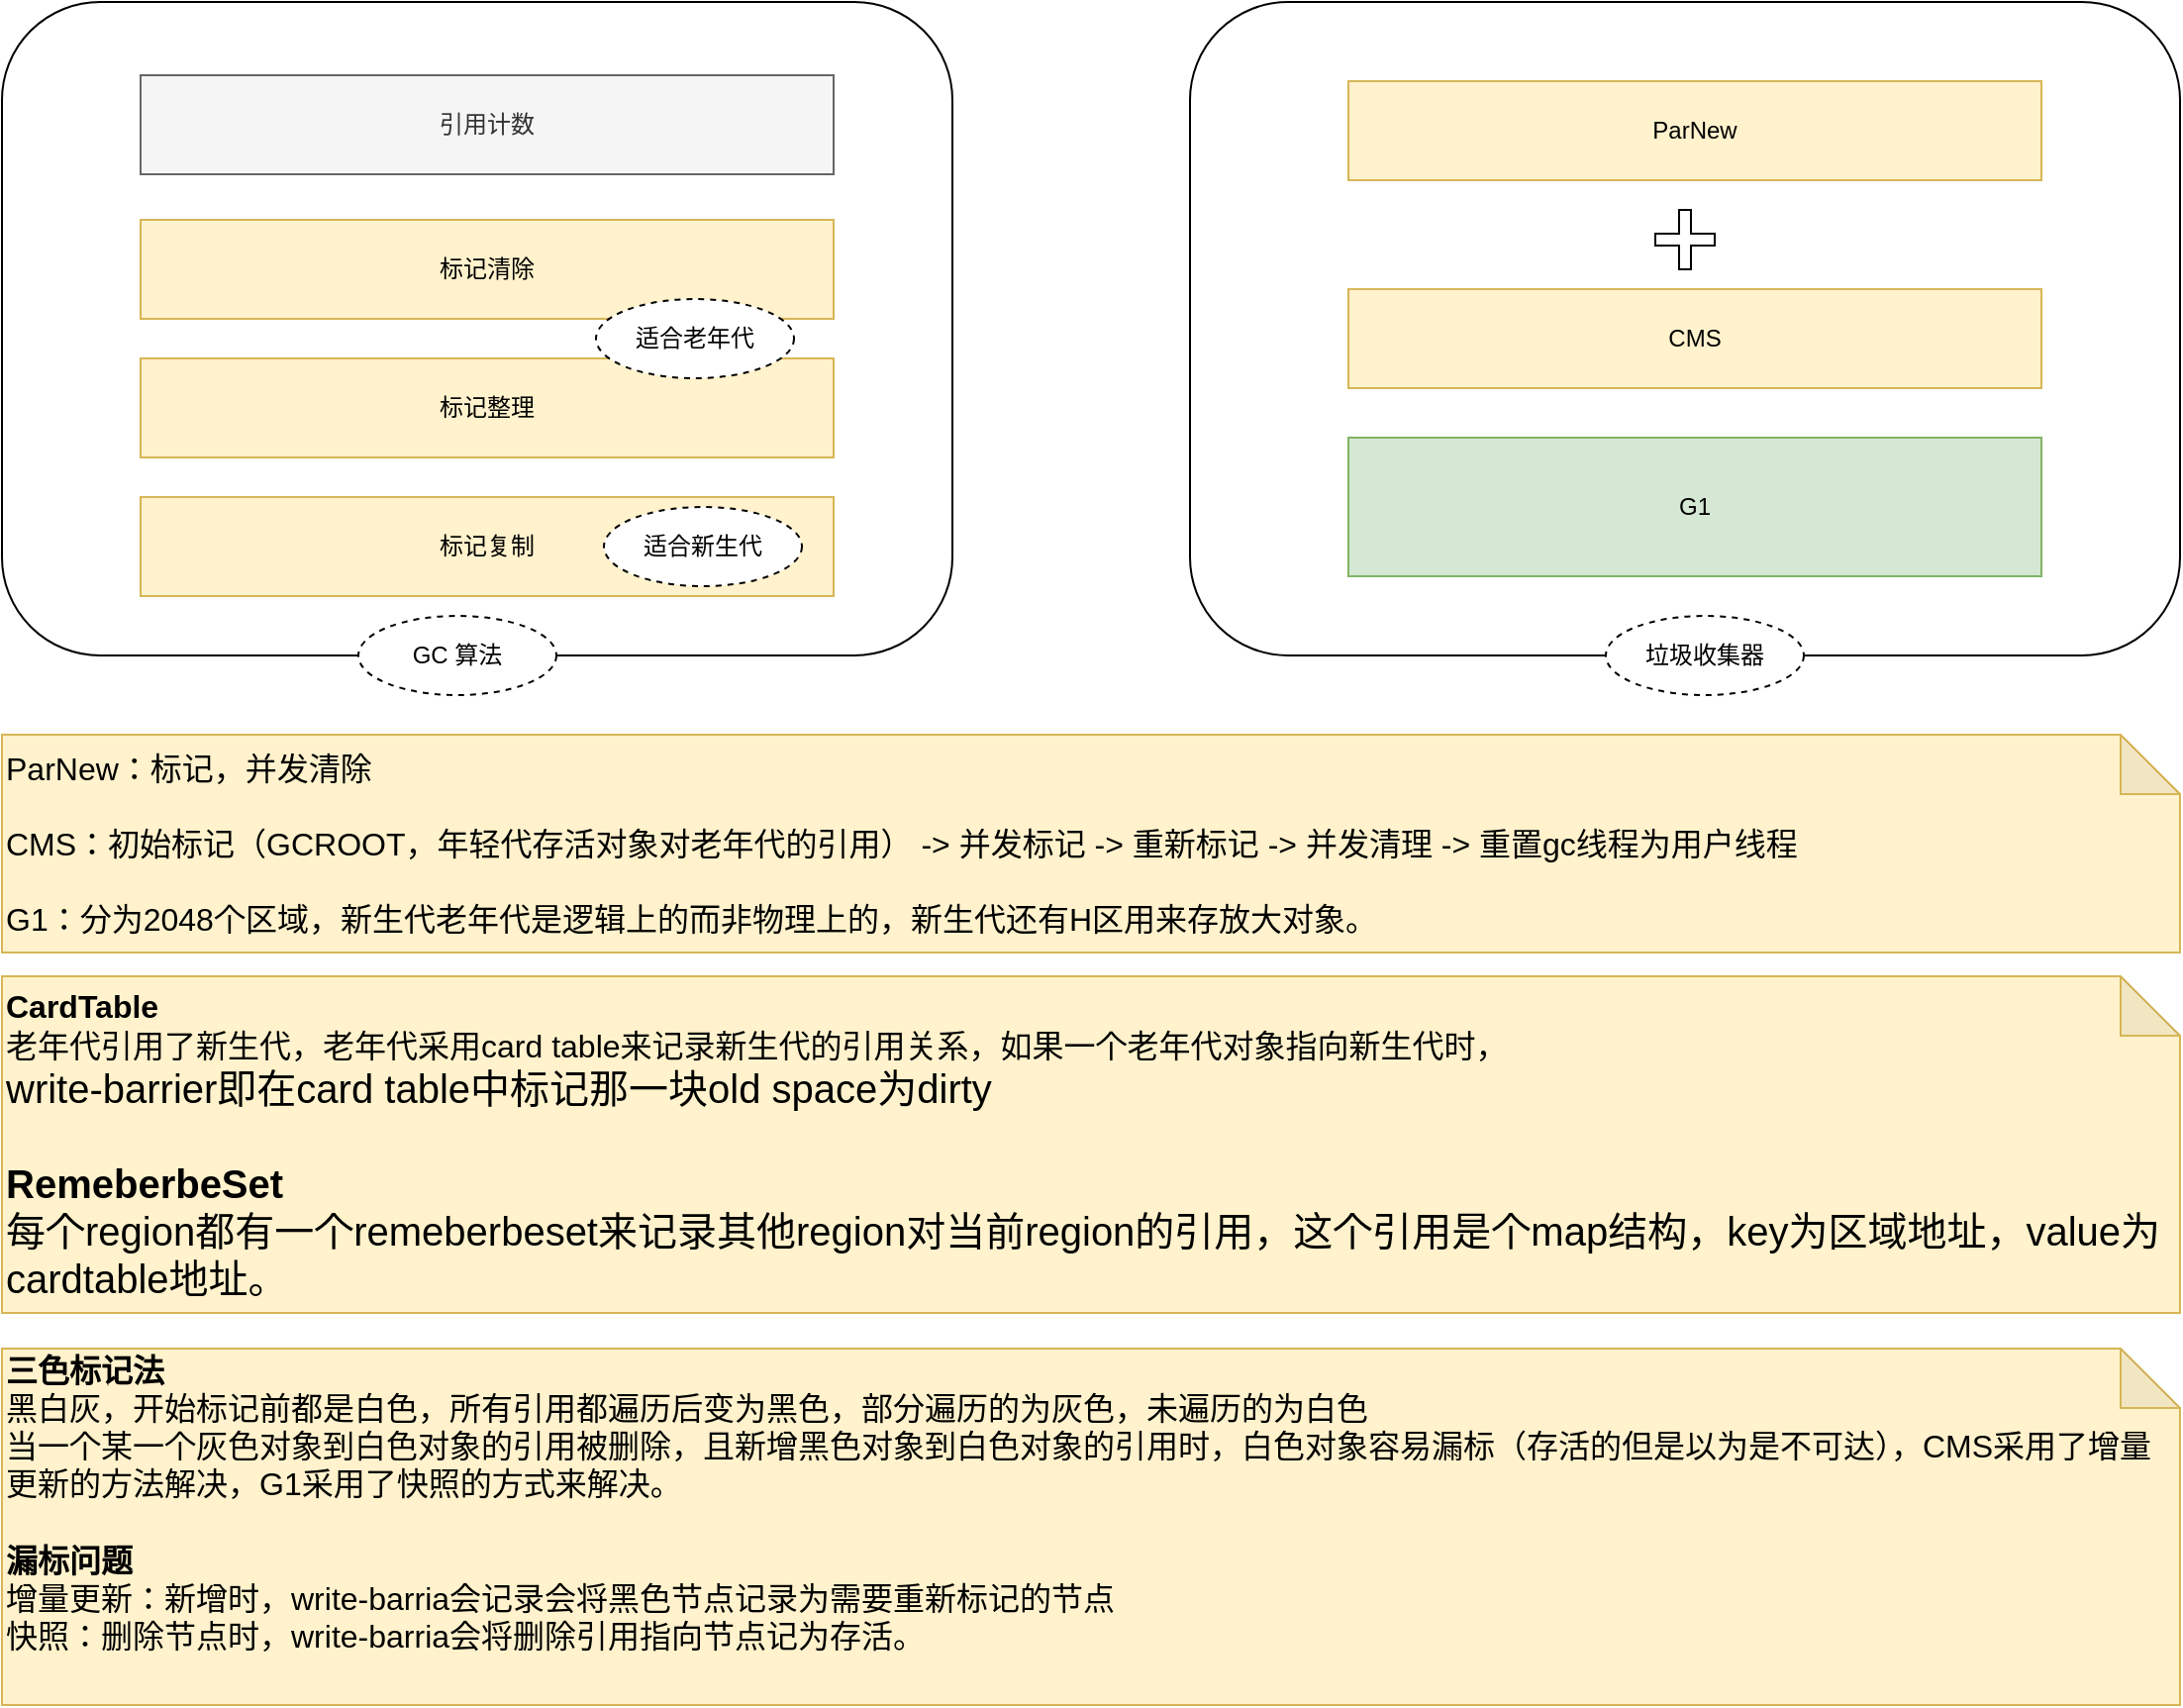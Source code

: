 <mxfile version="21.6.1" type="device">
  <diagram name="第 1 页" id="Wz_70Up_-W5toIah2ks2">
    <mxGraphModel dx="2074" dy="2004" grid="1" gridSize="10" guides="1" tooltips="1" connect="1" arrows="1" fold="1" page="0" pageScale="1" pageWidth="827" pageHeight="1169" math="0" shadow="0">
      <root>
        <mxCell id="0" />
        <mxCell id="1" parent="0" />
        <mxCell id="-j_wgvQu7GpVuEpdcq0D-1" value="" style="rounded=1;whiteSpace=wrap;html=1;" vertex="1" parent="1">
          <mxGeometry x="230" y="-670" width="480" height="330" as="geometry" />
        </mxCell>
        <mxCell id="-j_wgvQu7GpVuEpdcq0D-2" value="引用计数" style="rounded=0;whiteSpace=wrap;html=1;fillColor=#f5f5f5;fontColor=#333333;strokeColor=#666666;" vertex="1" parent="1">
          <mxGeometry x="300" y="-633" width="350" height="50" as="geometry" />
        </mxCell>
        <mxCell id="-j_wgvQu7GpVuEpdcq0D-3" value="标记清除" style="rounded=0;whiteSpace=wrap;html=1;fillColor=#fff2cc;strokeColor=#d6b656;" vertex="1" parent="1">
          <mxGeometry x="300" y="-560" width="350" height="50" as="geometry" />
        </mxCell>
        <mxCell id="-j_wgvQu7GpVuEpdcq0D-4" value="标记整理" style="rounded=0;whiteSpace=wrap;html=1;fillColor=#fff2cc;strokeColor=#d6b656;" vertex="1" parent="1">
          <mxGeometry x="300" y="-490" width="350" height="50" as="geometry" />
        </mxCell>
        <mxCell id="-j_wgvQu7GpVuEpdcq0D-5" value="标记复制" style="rounded=0;whiteSpace=wrap;html=1;fillColor=#fff2cc;strokeColor=#d6b656;" vertex="1" parent="1">
          <mxGeometry x="300" y="-420" width="350" height="50" as="geometry" />
        </mxCell>
        <mxCell id="-j_wgvQu7GpVuEpdcq0D-7" value="GC 算法" style="ellipse;whiteSpace=wrap;html=1;align=center;dashed=1;" vertex="1" parent="1">
          <mxGeometry x="410" y="-360" width="100" height="40" as="geometry" />
        </mxCell>
        <mxCell id="-j_wgvQu7GpVuEpdcq0D-8" value="" style="rounded=1;whiteSpace=wrap;html=1;" vertex="1" parent="1">
          <mxGeometry x="830" y="-670" width="500" height="330" as="geometry" />
        </mxCell>
        <mxCell id="-j_wgvQu7GpVuEpdcq0D-9" value="垃圾收集器" style="ellipse;whiteSpace=wrap;html=1;align=center;dashed=1;" vertex="1" parent="1">
          <mxGeometry x="1040" y="-360" width="100" height="40" as="geometry" />
        </mxCell>
        <mxCell id="-j_wgvQu7GpVuEpdcq0D-11" value="CMS" style="rounded=0;whiteSpace=wrap;html=1;fillColor=#fff2cc;strokeColor=#d6b656;" vertex="1" parent="1">
          <mxGeometry x="910" y="-525" width="350" height="50" as="geometry" />
        </mxCell>
        <mxCell id="-j_wgvQu7GpVuEpdcq0D-12" value="ParNew" style="rounded=0;whiteSpace=wrap;html=1;fillColor=#fff2cc;strokeColor=#d6b656;" vertex="1" parent="1">
          <mxGeometry x="910" y="-630" width="350" height="50" as="geometry" />
        </mxCell>
        <mxCell id="-j_wgvQu7GpVuEpdcq0D-13" value="适合老年代" style="ellipse;whiteSpace=wrap;html=1;align=center;dashed=1;" vertex="1" parent="1">
          <mxGeometry x="530" y="-520" width="100" height="40" as="geometry" />
        </mxCell>
        <mxCell id="-j_wgvQu7GpVuEpdcq0D-14" value="适合新生代" style="ellipse;whiteSpace=wrap;html=1;align=center;dashed=1;" vertex="1" parent="1">
          <mxGeometry x="534" y="-415" width="100" height="40" as="geometry" />
        </mxCell>
        <mxCell id="-j_wgvQu7GpVuEpdcq0D-15" value="" style="shape=cross;whiteSpace=wrap;html=1;" vertex="1" parent="1">
          <mxGeometry x="1065" y="-565" width="30" height="30" as="geometry" />
        </mxCell>
        <mxCell id="-j_wgvQu7GpVuEpdcq0D-16" value="G1" style="rounded=0;whiteSpace=wrap;html=1;fillColor=#d5e8d4;strokeColor=#82b366;" vertex="1" parent="1">
          <mxGeometry x="910" y="-450" width="350" height="70" as="geometry" />
        </mxCell>
        <mxCell id="-j_wgvQu7GpVuEpdcq0D-21" value="&lt;div style=&quot;border-color: var(--border-color); font-size: 16px;&quot;&gt;ParNew：标记，并发清除&lt;br&gt;&lt;br&gt;&lt;/div&gt;&lt;font style=&quot;border-color: var(--border-color); font-size: 16px;&quot;&gt;CMS：初始标记（GCROOT，年轻代存活对象对老年代的引用） -&amp;gt; 并发标记 -&amp;gt; 重新标记 -&amp;gt; 并发清理 -&amp;gt; 重置gc线程为用户线程&lt;br&gt;&lt;br style=&quot;border-color: var(--border-color);&quot;&gt;&lt;/font&gt;&lt;div style=&quot;border-color: var(--border-color); font-size: 16px;&quot;&gt;&lt;span style=&quot;border-color: var(--border-color); background-color: initial;&quot;&gt;G1：分为2048个区域，新生代老年代是逻辑上的而非物理上的，新生代还有H区用来存放大对象。&lt;/span&gt;&lt;/div&gt;" style="shape=note;whiteSpace=wrap;html=1;backgroundOutline=1;darkOpacity=0.05;align=left;fillColor=#fff2cc;strokeColor=#d6b656;" vertex="1" parent="1">
          <mxGeometry x="230" y="-300" width="1100" height="110" as="geometry" />
        </mxCell>
        <mxCell id="-j_wgvQu7GpVuEpdcq0D-22" value="&lt;div style=&quot;border-color: var(--border-color); font-size: 16px;&quot;&gt;&lt;div style=&quot;border-color: var(--border-color);&quot;&gt;&lt;b&gt;CardTable&lt;/b&gt;&lt;br style=&quot;border-color: var(--border-color);&quot;&gt;老年代引用了新生代，老年代采用card table来记录新生代的引用关系，如果一个老年代对象指向新生代时，&lt;/div&gt;&lt;font style=&quot;border-color: var(--border-color); font-size: 20px;&quot;&gt;write-barrier即在card table中标记那一块old space为dirty&lt;br style=&quot;border-color: var(--border-color);&quot;&gt;&lt;br style=&quot;border-color: var(--border-color);&quot;&gt;&lt;b&gt;RemeberbeSet&lt;/b&gt;&lt;br style=&quot;border-color: var(--border-color); font-size: 16px;&quot;&gt;每个region都有一个remeberbeset来记录其他region对当前region的引用，这个引用是个map结构，key为区域地址，value为cardtable地址。&lt;br style=&quot;border-color: var(--border-color);&quot;&gt;&lt;/font&gt;&lt;/div&gt;" style="shape=note;whiteSpace=wrap;html=1;backgroundOutline=1;darkOpacity=0.05;align=left;fillColor=#fff2cc;strokeColor=#d6b656;" vertex="1" parent="1">
          <mxGeometry x="230" y="-178" width="1100" height="170" as="geometry" />
        </mxCell>
        <mxCell id="-j_wgvQu7GpVuEpdcq0D-23" value="&lt;div style=&quot;border-color: var(--border-color); font-size: 16px;&quot;&gt;&lt;div style=&quot;border-color: var(--border-color);&quot;&gt;&lt;div style=&quot;border-color: var(--border-color);&quot;&gt;&lt;b&gt;三色标记法&lt;br style=&quot;border-color: var(--border-color);&quot;&gt;&lt;/b&gt;黑白灰，开始标记前都是白色，所有引用都遍历后变为黑色，部分遍历的为灰色，未遍历的为白色&lt;br style=&quot;border-color: var(--border-color);&quot;&gt;当一个某一个灰色对象到白色对象的引用被删除，且新增黑色对象到白色对象的引用时，白色对象容易漏标（存活的但是以为是不可达），CMS采用了增量更新的方法解决，G1采用了快照的方式来解决。&lt;br&gt;&lt;br&gt;&lt;b&gt;漏标问题&lt;br style=&quot;border-color: var(--border-color);&quot;&gt;&lt;/b&gt;增量更新：新增时，write-barria会记录会将黑色节点记录为需要重新标记的节点&lt;br style=&quot;border-color: var(--border-color);&quot;&gt;快照：删除节点时，write-barria会将删除引用指向节点记为存活。&lt;/div&gt;&lt;font style=&quot;border-color: var(--border-color); font-size: 20px;&quot;&gt;&lt;br style=&quot;border-color: var(--border-color);&quot;&gt;&lt;/font&gt;&lt;/div&gt;&lt;/div&gt;" style="shape=note;whiteSpace=wrap;html=1;backgroundOutline=1;darkOpacity=0.05;align=left;fillColor=#fff2cc;strokeColor=#d6b656;" vertex="1" parent="1">
          <mxGeometry x="230" y="10" width="1100" height="180" as="geometry" />
        </mxCell>
      </root>
    </mxGraphModel>
  </diagram>
</mxfile>
